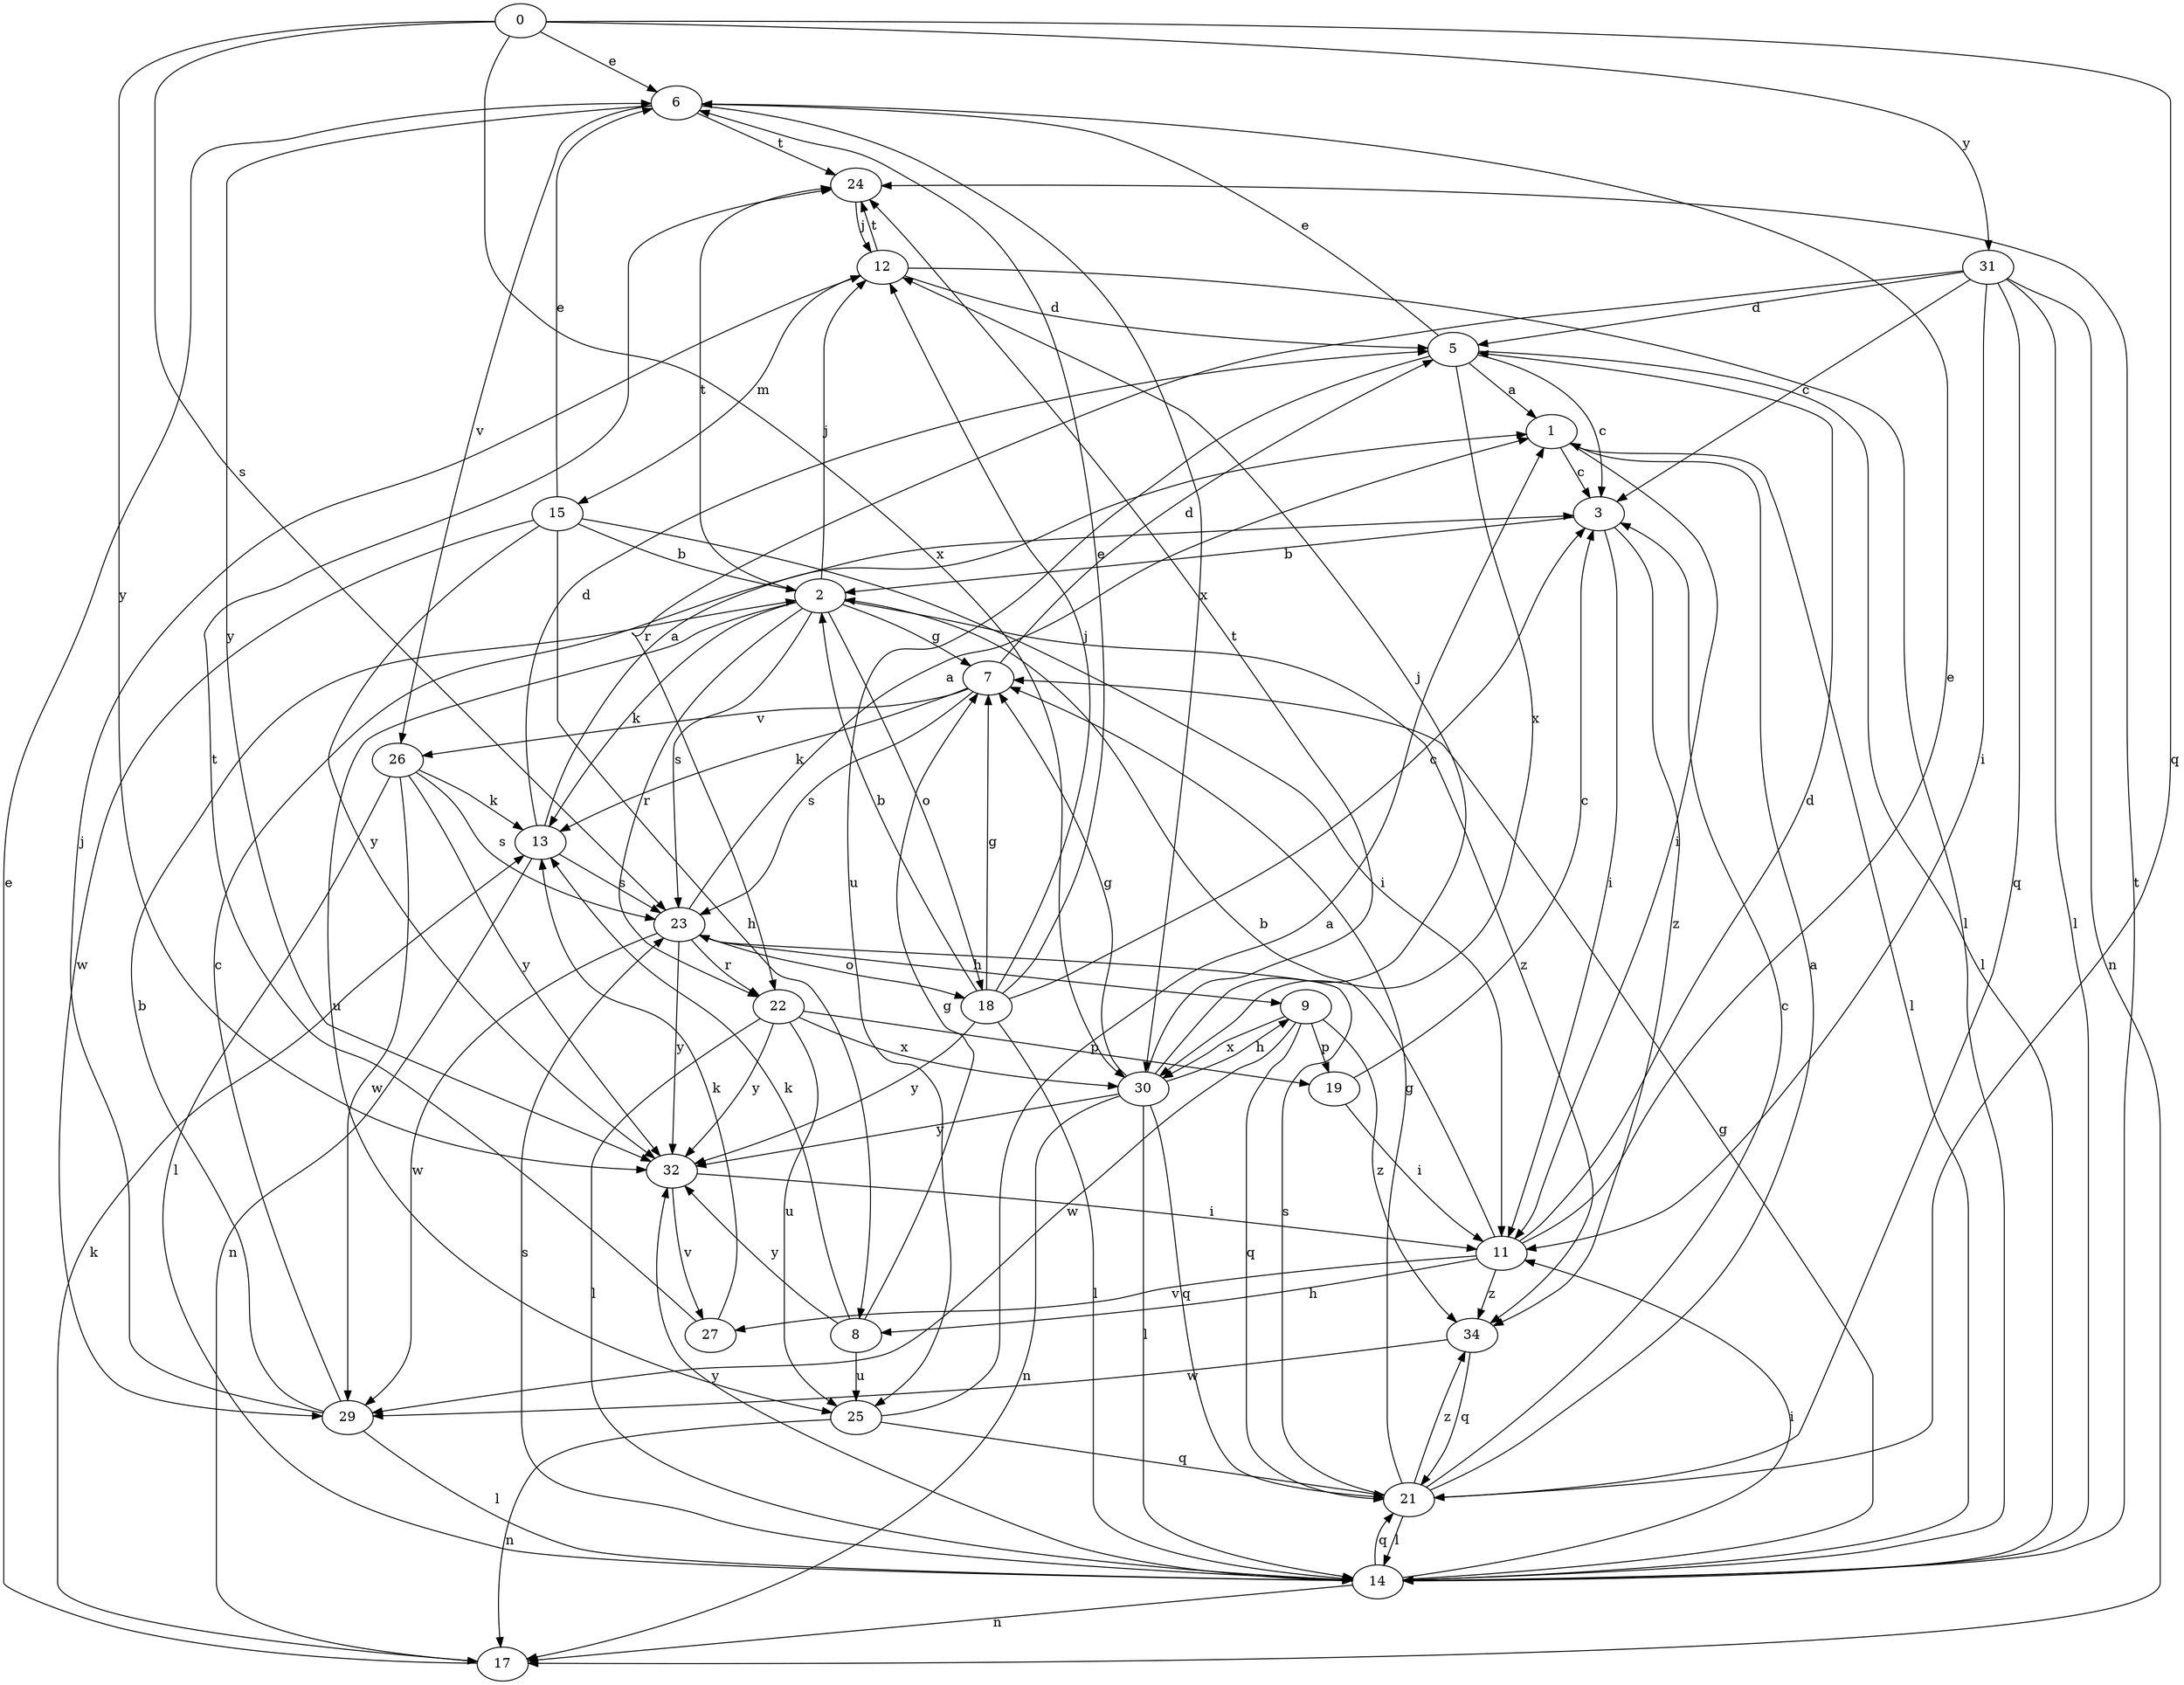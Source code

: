strict digraph  {
0;
1;
2;
3;
5;
6;
7;
8;
9;
11;
12;
13;
14;
15;
17;
18;
19;
21;
22;
23;
24;
25;
26;
27;
29;
30;
31;
32;
34;
0 -> 6  [label=e];
0 -> 21  [label=q];
0 -> 23  [label=s];
0 -> 30  [label=x];
0 -> 31  [label=y];
0 -> 32  [label=y];
1 -> 3  [label=c];
1 -> 11  [label=i];
1 -> 14  [label=l];
2 -> 7  [label=g];
2 -> 12  [label=j];
2 -> 13  [label=k];
2 -> 18  [label=o];
2 -> 22  [label=r];
2 -> 23  [label=s];
2 -> 24  [label=t];
2 -> 25  [label=u];
2 -> 34  [label=z];
3 -> 2  [label=b];
3 -> 11  [label=i];
3 -> 34  [label=z];
5 -> 1  [label=a];
5 -> 3  [label=c];
5 -> 6  [label=e];
5 -> 14  [label=l];
5 -> 25  [label=u];
5 -> 30  [label=x];
6 -> 24  [label=t];
6 -> 26  [label=v];
6 -> 30  [label=x];
6 -> 32  [label=y];
7 -> 5  [label=d];
7 -> 13  [label=k];
7 -> 23  [label=s];
7 -> 26  [label=v];
8 -> 7  [label=g];
8 -> 13  [label=k];
8 -> 25  [label=u];
8 -> 32  [label=y];
9 -> 19  [label=p];
9 -> 21  [label=q];
9 -> 29  [label=w];
9 -> 30  [label=x];
9 -> 34  [label=z];
11 -> 2  [label=b];
11 -> 5  [label=d];
11 -> 6  [label=e];
11 -> 8  [label=h];
11 -> 27  [label=v];
11 -> 34  [label=z];
12 -> 5  [label=d];
12 -> 14  [label=l];
12 -> 15  [label=m];
12 -> 24  [label=t];
13 -> 1  [label=a];
13 -> 5  [label=d];
13 -> 17  [label=n];
13 -> 23  [label=s];
14 -> 7  [label=g];
14 -> 11  [label=i];
14 -> 17  [label=n];
14 -> 21  [label=q];
14 -> 23  [label=s];
14 -> 24  [label=t];
14 -> 32  [label=y];
15 -> 2  [label=b];
15 -> 6  [label=e];
15 -> 8  [label=h];
15 -> 11  [label=i];
15 -> 29  [label=w];
15 -> 32  [label=y];
17 -> 6  [label=e];
17 -> 13  [label=k];
18 -> 2  [label=b];
18 -> 3  [label=c];
18 -> 6  [label=e];
18 -> 7  [label=g];
18 -> 12  [label=j];
18 -> 14  [label=l];
18 -> 32  [label=y];
19 -> 3  [label=c];
19 -> 11  [label=i];
21 -> 1  [label=a];
21 -> 3  [label=c];
21 -> 7  [label=g];
21 -> 14  [label=l];
21 -> 23  [label=s];
21 -> 34  [label=z];
22 -> 14  [label=l];
22 -> 19  [label=p];
22 -> 25  [label=u];
22 -> 30  [label=x];
22 -> 32  [label=y];
23 -> 1  [label=a];
23 -> 9  [label=h];
23 -> 18  [label=o];
23 -> 22  [label=r];
23 -> 29  [label=w];
23 -> 32  [label=y];
24 -> 12  [label=j];
25 -> 1  [label=a];
25 -> 17  [label=n];
25 -> 21  [label=q];
26 -> 13  [label=k];
26 -> 14  [label=l];
26 -> 23  [label=s];
26 -> 29  [label=w];
26 -> 32  [label=y];
27 -> 13  [label=k];
27 -> 24  [label=t];
29 -> 2  [label=b];
29 -> 3  [label=c];
29 -> 12  [label=j];
29 -> 14  [label=l];
30 -> 7  [label=g];
30 -> 9  [label=h];
30 -> 12  [label=j];
30 -> 14  [label=l];
30 -> 17  [label=n];
30 -> 21  [label=q];
30 -> 24  [label=t];
30 -> 32  [label=y];
31 -> 3  [label=c];
31 -> 5  [label=d];
31 -> 11  [label=i];
31 -> 14  [label=l];
31 -> 17  [label=n];
31 -> 21  [label=q];
31 -> 22  [label=r];
32 -> 11  [label=i];
32 -> 27  [label=v];
34 -> 21  [label=q];
34 -> 29  [label=w];
}
